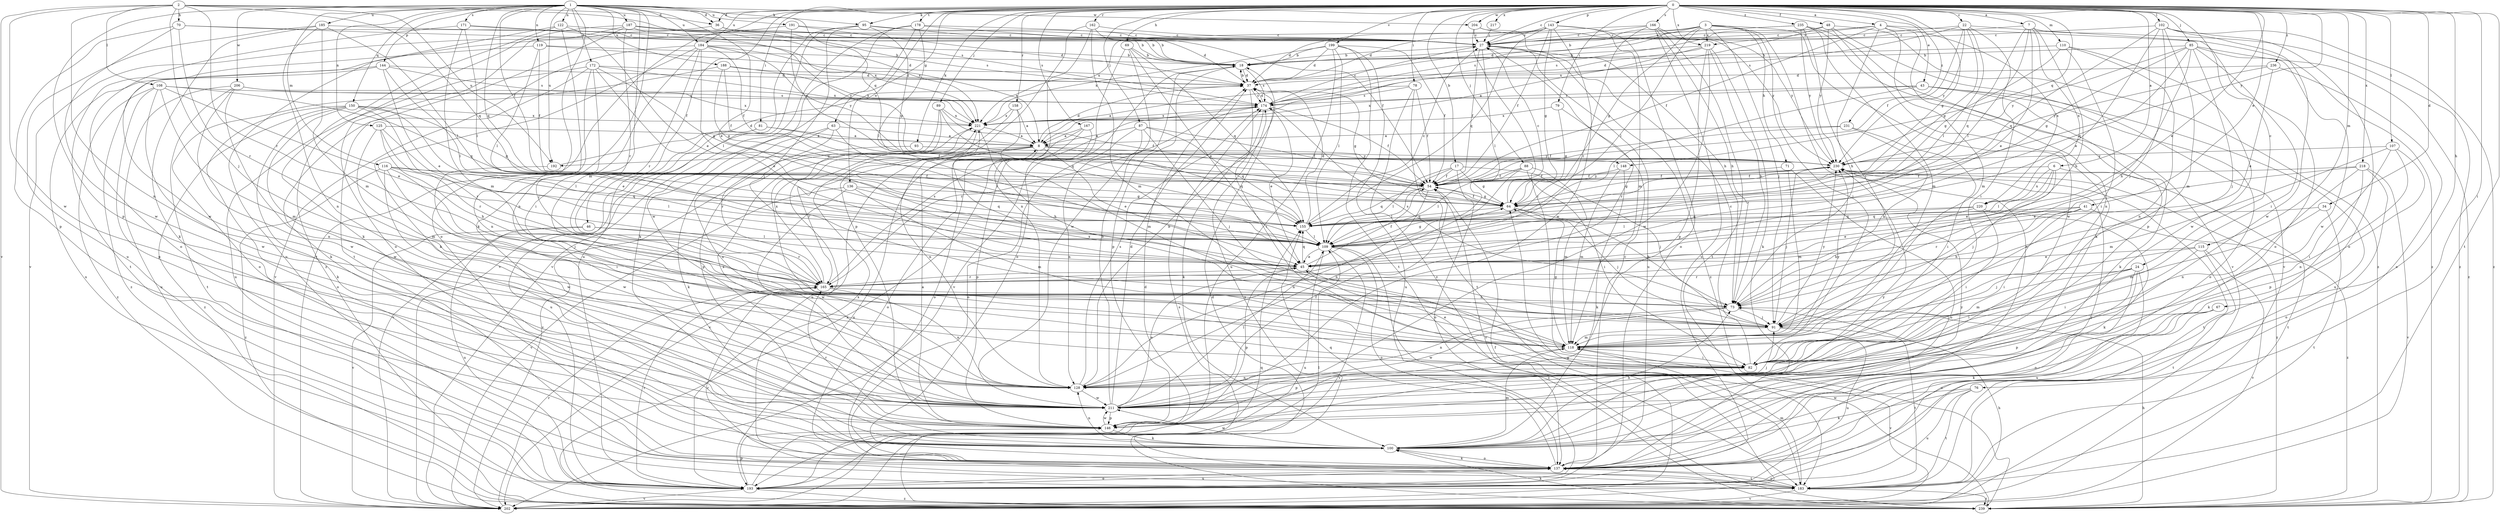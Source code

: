strict digraph  {
0;
1;
2;
3;
4;
6;
7;
8;
17;
18;
22;
24;
27;
34;
36;
37;
41;
43;
45;
46;
48;
54;
63;
64;
67;
69;
70;
71;
73;
76;
78;
79;
81;
82;
85;
87;
88;
89;
91;
93;
95;
100;
102;
107;
108;
109;
110;
115;
116;
118;
119;
122;
125;
128;
136;
137;
143;
144;
146;
148;
150;
155;
158;
162;
165;
166;
167;
171;
172;
174;
178;
183;
184;
185;
187;
188;
191;
192;
193;
199;
202;
204;
206;
211;
217;
218;
219;
220;
221;
230;
231;
235;
236;
239;
0 -> 4  [label=a];
0 -> 6  [label=a];
0 -> 7  [label=a];
0 -> 17  [label=b];
0 -> 22  [label=c];
0 -> 24  [label=c];
0 -> 27  [label=c];
0 -> 34  [label=d];
0 -> 36  [label=d];
0 -> 41  [label=e];
0 -> 43  [label=e];
0 -> 45  [label=e];
0 -> 46  [label=f];
0 -> 48  [label=f];
0 -> 63  [label=g];
0 -> 64  [label=g];
0 -> 67  [label=h];
0 -> 69  [label=h];
0 -> 76  [label=i];
0 -> 78  [label=i];
0 -> 79  [label=i];
0 -> 81  [label=i];
0 -> 85  [label=j];
0 -> 87  [label=j];
0 -> 88  [label=j];
0 -> 89  [label=j];
0 -> 93  [label=k];
0 -> 95  [label=k];
0 -> 102  [label=l];
0 -> 107  [label=l];
0 -> 110  [label=m];
0 -> 115  [label=m];
0 -> 136  [label=o];
0 -> 143  [label=p];
0 -> 148  [label=q];
0 -> 158  [label=r];
0 -> 162  [label=r];
0 -> 166  [label=s];
0 -> 167  [label=s];
0 -> 178  [label=t];
0 -> 183  [label=t];
0 -> 184  [label=u];
0 -> 199  [label=v];
0 -> 202  [label=v];
0 -> 204  [label=w];
0 -> 217  [label=x];
0 -> 218  [label=x];
0 -> 219  [label=x];
0 -> 230  [label=y];
0 -> 231  [label=z];
0 -> 235  [label=z];
0 -> 236  [label=z];
1 -> 36  [label=d];
1 -> 45  [label=e];
1 -> 54  [label=f];
1 -> 95  [label=k];
1 -> 100  [label=k];
1 -> 116  [label=m];
1 -> 118  [label=m];
1 -> 119  [label=n];
1 -> 122  [label=n];
1 -> 125  [label=n];
1 -> 137  [label=o];
1 -> 144  [label=p];
1 -> 146  [label=p];
1 -> 148  [label=q];
1 -> 150  [label=q];
1 -> 155  [label=q];
1 -> 171  [label=s];
1 -> 172  [label=s];
1 -> 184  [label=u];
1 -> 185  [label=u];
1 -> 187  [label=u];
1 -> 188  [label=u];
1 -> 191  [label=u];
1 -> 192  [label=u];
1 -> 204  [label=w];
1 -> 206  [label=w];
2 -> 36  [label=d];
2 -> 70  [label=h];
2 -> 91  [label=j];
2 -> 108  [label=l];
2 -> 128  [label=n];
2 -> 155  [label=q];
2 -> 165  [label=r];
2 -> 174  [label=s];
2 -> 192  [label=u];
2 -> 202  [label=v];
2 -> 211  [label=w];
3 -> 18  [label=b];
3 -> 27  [label=c];
3 -> 64  [label=g];
3 -> 71  [label=h];
3 -> 82  [label=i];
3 -> 91  [label=j];
3 -> 100  [label=k];
3 -> 109  [label=l];
3 -> 137  [label=o];
3 -> 174  [label=s];
3 -> 219  [label=x];
4 -> 27  [label=c];
4 -> 54  [label=f];
4 -> 73  [label=h];
4 -> 118  [label=m];
4 -> 128  [label=n];
4 -> 219  [label=x];
4 -> 220  [label=x];
4 -> 239  [label=z];
6 -> 45  [label=e];
6 -> 54  [label=f];
6 -> 91  [label=j];
6 -> 109  [label=l];
6 -> 183  [label=t];
6 -> 220  [label=x];
7 -> 27  [label=c];
7 -> 45  [label=e];
7 -> 73  [label=h];
7 -> 109  [label=l];
7 -> 155  [label=q];
7 -> 220  [label=x];
7 -> 239  [label=z];
8 -> 37  [label=d];
8 -> 45  [label=e];
8 -> 137  [label=o];
8 -> 155  [label=q];
8 -> 165  [label=r];
8 -> 192  [label=u];
8 -> 193  [label=u];
8 -> 202  [label=v];
8 -> 230  [label=y];
17 -> 54  [label=f];
17 -> 64  [label=g];
17 -> 91  [label=j];
17 -> 109  [label=l];
17 -> 137  [label=o];
17 -> 202  [label=v];
18 -> 37  [label=d];
18 -> 146  [label=p];
18 -> 174  [label=s];
18 -> 202  [label=v];
22 -> 27  [label=c];
22 -> 54  [label=f];
22 -> 64  [label=g];
22 -> 82  [label=i];
22 -> 109  [label=l];
22 -> 137  [label=o];
22 -> 174  [label=s];
22 -> 230  [label=y];
24 -> 82  [label=i];
24 -> 118  [label=m];
24 -> 137  [label=o];
24 -> 146  [label=p];
24 -> 165  [label=r];
24 -> 193  [label=u];
27 -> 18  [label=b];
27 -> 54  [label=f];
27 -> 109  [label=l];
27 -> 193  [label=u];
27 -> 239  [label=z];
34 -> 118  [label=m];
34 -> 155  [label=q];
34 -> 183  [label=t];
36 -> 18  [label=b];
36 -> 27  [label=c];
36 -> 202  [label=v];
37 -> 18  [label=b];
37 -> 64  [label=g];
37 -> 82  [label=i];
37 -> 174  [label=s];
41 -> 45  [label=e];
41 -> 73  [label=h];
41 -> 82  [label=i];
41 -> 155  [label=q];
41 -> 165  [label=r];
41 -> 239  [label=z];
43 -> 100  [label=k];
43 -> 109  [label=l];
43 -> 137  [label=o];
43 -> 174  [label=s];
43 -> 193  [label=u];
43 -> 221  [label=x];
45 -> 54  [label=f];
45 -> 82  [label=i];
45 -> 146  [label=p];
45 -> 155  [label=q];
45 -> 165  [label=r];
46 -> 109  [label=l];
46 -> 165  [label=r];
46 -> 193  [label=u];
46 -> 202  [label=v];
48 -> 27  [label=c];
48 -> 174  [label=s];
48 -> 202  [label=v];
48 -> 211  [label=w];
48 -> 221  [label=x];
48 -> 230  [label=y];
48 -> 239  [label=z];
54 -> 64  [label=g];
54 -> 109  [label=l];
54 -> 128  [label=n];
54 -> 155  [label=q];
54 -> 230  [label=y];
63 -> 8  [label=a];
63 -> 100  [label=k];
63 -> 109  [label=l];
63 -> 128  [label=n];
63 -> 165  [label=r];
64 -> 27  [label=c];
64 -> 54  [label=f];
64 -> 73  [label=h];
64 -> 91  [label=j];
64 -> 155  [label=q];
67 -> 91  [label=j];
67 -> 100  [label=k];
67 -> 137  [label=o];
69 -> 18  [label=b];
69 -> 45  [label=e];
69 -> 137  [label=o];
69 -> 155  [label=q];
69 -> 211  [label=w];
70 -> 18  [label=b];
70 -> 27  [label=c];
70 -> 146  [label=p];
70 -> 165  [label=r];
70 -> 211  [label=w];
71 -> 54  [label=f];
71 -> 118  [label=m];
71 -> 137  [label=o];
73 -> 91  [label=j];
73 -> 128  [label=n];
73 -> 174  [label=s];
73 -> 211  [label=w];
76 -> 100  [label=k];
76 -> 183  [label=t];
76 -> 193  [label=u];
76 -> 211  [label=w];
78 -> 8  [label=a];
78 -> 54  [label=f];
78 -> 174  [label=s];
78 -> 183  [label=t];
78 -> 193  [label=u];
79 -> 64  [label=g];
79 -> 165  [label=r];
79 -> 221  [label=x];
81 -> 8  [label=a];
81 -> 54  [label=f];
81 -> 193  [label=u];
81 -> 202  [label=v];
82 -> 27  [label=c];
82 -> 45  [label=e];
82 -> 128  [label=n];
85 -> 18  [label=b];
85 -> 64  [label=g];
85 -> 73  [label=h];
85 -> 82  [label=i];
85 -> 91  [label=j];
85 -> 155  [label=q];
85 -> 211  [label=w];
85 -> 230  [label=y];
85 -> 239  [label=z];
87 -> 8  [label=a];
87 -> 54  [label=f];
87 -> 91  [label=j];
87 -> 128  [label=n];
87 -> 137  [label=o];
87 -> 155  [label=q];
88 -> 54  [label=f];
88 -> 82  [label=i];
88 -> 109  [label=l];
88 -> 118  [label=m];
88 -> 128  [label=n];
89 -> 54  [label=f];
89 -> 82  [label=i];
89 -> 146  [label=p];
89 -> 155  [label=q];
89 -> 221  [label=x];
91 -> 118  [label=m];
91 -> 183  [label=t];
91 -> 193  [label=u];
91 -> 230  [label=y];
93 -> 202  [label=v];
93 -> 230  [label=y];
95 -> 18  [label=b];
95 -> 27  [label=c];
95 -> 64  [label=g];
95 -> 91  [label=j];
95 -> 193  [label=u];
95 -> 202  [label=v];
100 -> 73  [label=h];
100 -> 118  [label=m];
100 -> 128  [label=n];
100 -> 137  [label=o];
100 -> 211  [label=w];
100 -> 230  [label=y];
102 -> 27  [label=c];
102 -> 45  [label=e];
102 -> 91  [label=j];
102 -> 118  [label=m];
102 -> 137  [label=o];
102 -> 155  [label=q];
102 -> 211  [label=w];
102 -> 239  [label=z];
107 -> 82  [label=i];
107 -> 118  [label=m];
107 -> 128  [label=n];
107 -> 146  [label=p];
107 -> 230  [label=y];
108 -> 45  [label=e];
108 -> 118  [label=m];
108 -> 146  [label=p];
108 -> 155  [label=q];
108 -> 174  [label=s];
108 -> 211  [label=w];
108 -> 239  [label=z];
109 -> 45  [label=e];
109 -> 64  [label=g];
109 -> 137  [label=o];
109 -> 193  [label=u];
109 -> 202  [label=v];
109 -> 239  [label=z];
110 -> 18  [label=b];
110 -> 64  [label=g];
110 -> 82  [label=i];
110 -> 128  [label=n];
110 -> 211  [label=w];
115 -> 45  [label=e];
115 -> 82  [label=i];
115 -> 91  [label=j];
115 -> 183  [label=t];
115 -> 202  [label=v];
116 -> 54  [label=f];
116 -> 82  [label=i];
116 -> 91  [label=j];
116 -> 109  [label=l];
116 -> 155  [label=q];
116 -> 211  [label=w];
116 -> 239  [label=z];
118 -> 64  [label=g];
118 -> 82  [label=i];
118 -> 146  [label=p];
118 -> 202  [label=v];
118 -> 221  [label=x];
118 -> 230  [label=y];
119 -> 18  [label=b];
119 -> 37  [label=d];
119 -> 54  [label=f];
119 -> 109  [label=l];
119 -> 183  [label=t];
122 -> 27  [label=c];
122 -> 45  [label=e];
122 -> 100  [label=k];
122 -> 128  [label=n];
122 -> 193  [label=u];
125 -> 8  [label=a];
125 -> 73  [label=h];
125 -> 109  [label=l];
125 -> 118  [label=m];
125 -> 165  [label=r];
128 -> 18  [label=b];
128 -> 174  [label=s];
128 -> 211  [label=w];
136 -> 64  [label=g];
136 -> 118  [label=m];
136 -> 155  [label=q];
136 -> 202  [label=v];
136 -> 211  [label=w];
137 -> 27  [label=c];
137 -> 100  [label=k];
137 -> 155  [label=q];
137 -> 183  [label=t];
137 -> 193  [label=u];
137 -> 221  [label=x];
137 -> 230  [label=y];
143 -> 27  [label=c];
143 -> 37  [label=d];
143 -> 54  [label=f];
143 -> 64  [label=g];
143 -> 118  [label=m];
143 -> 137  [label=o];
143 -> 155  [label=q];
143 -> 211  [label=w];
143 -> 221  [label=x];
144 -> 37  [label=d];
144 -> 45  [label=e];
144 -> 109  [label=l];
144 -> 174  [label=s];
144 -> 193  [label=u];
144 -> 239  [label=z];
146 -> 8  [label=a];
146 -> 100  [label=k];
146 -> 165  [label=r];
146 -> 211  [label=w];
146 -> 230  [label=y];
148 -> 54  [label=f];
148 -> 100  [label=k];
148 -> 118  [label=m];
150 -> 45  [label=e];
150 -> 64  [label=g];
150 -> 100  [label=k];
150 -> 137  [label=o];
150 -> 165  [label=r];
150 -> 211  [label=w];
150 -> 221  [label=x];
150 -> 239  [label=z];
155 -> 27  [label=c];
155 -> 37  [label=d];
155 -> 109  [label=l];
158 -> 8  [label=a];
158 -> 118  [label=m];
158 -> 193  [label=u];
158 -> 221  [label=x];
162 -> 27  [label=c];
162 -> 54  [label=f];
162 -> 118  [label=m];
162 -> 128  [label=n];
162 -> 146  [label=p];
165 -> 73  [label=h];
165 -> 128  [label=n];
165 -> 174  [label=s];
165 -> 221  [label=x];
166 -> 27  [label=c];
166 -> 37  [label=d];
166 -> 73  [label=h];
166 -> 165  [label=r];
166 -> 183  [label=t];
166 -> 193  [label=u];
166 -> 230  [label=y];
167 -> 8  [label=a];
167 -> 137  [label=o];
167 -> 146  [label=p];
167 -> 239  [label=z];
171 -> 27  [label=c];
171 -> 109  [label=l];
171 -> 118  [label=m];
171 -> 137  [label=o];
171 -> 221  [label=x];
172 -> 37  [label=d];
172 -> 45  [label=e];
172 -> 64  [label=g];
172 -> 91  [label=j];
172 -> 100  [label=k];
172 -> 128  [label=n];
172 -> 193  [label=u];
172 -> 221  [label=x];
174 -> 27  [label=c];
174 -> 37  [label=d];
174 -> 45  [label=e];
174 -> 54  [label=f];
174 -> 100  [label=k];
174 -> 165  [label=r];
174 -> 221  [label=x];
178 -> 27  [label=c];
178 -> 37  [label=d];
178 -> 100  [label=k];
178 -> 109  [label=l];
178 -> 202  [label=v];
178 -> 211  [label=w];
183 -> 118  [label=m];
183 -> 137  [label=o];
183 -> 165  [label=r];
183 -> 174  [label=s];
183 -> 202  [label=v];
183 -> 239  [label=z];
184 -> 8  [label=a];
184 -> 18  [label=b];
184 -> 54  [label=f];
184 -> 82  [label=i];
184 -> 100  [label=k];
184 -> 109  [label=l];
184 -> 165  [label=r];
184 -> 202  [label=v];
184 -> 230  [label=y];
185 -> 27  [label=c];
185 -> 100  [label=k];
185 -> 109  [label=l];
185 -> 118  [label=m];
185 -> 128  [label=n];
185 -> 193  [label=u];
187 -> 27  [label=c];
187 -> 137  [label=o];
187 -> 165  [label=r];
187 -> 174  [label=s];
187 -> 183  [label=t];
187 -> 221  [label=x];
187 -> 230  [label=y];
187 -> 239  [label=z];
188 -> 37  [label=d];
188 -> 54  [label=f];
188 -> 64  [label=g];
188 -> 137  [label=o];
188 -> 221  [label=x];
191 -> 27  [label=c];
191 -> 37  [label=d];
191 -> 211  [label=w];
191 -> 230  [label=y];
192 -> 37  [label=d];
192 -> 211  [label=w];
193 -> 37  [label=d];
193 -> 109  [label=l];
193 -> 137  [label=o];
193 -> 146  [label=p];
193 -> 165  [label=r];
193 -> 202  [label=v];
193 -> 239  [label=z];
199 -> 18  [label=b];
199 -> 37  [label=d];
199 -> 54  [label=f];
199 -> 109  [label=l];
199 -> 183  [label=t];
199 -> 193  [label=u];
199 -> 221  [label=x];
199 -> 239  [label=z];
202 -> 54  [label=f];
202 -> 73  [label=h];
202 -> 155  [label=q];
202 -> 165  [label=r];
204 -> 27  [label=c];
204 -> 73  [label=h];
204 -> 82  [label=i];
204 -> 230  [label=y];
206 -> 128  [label=n];
206 -> 174  [label=s];
206 -> 183  [label=t];
206 -> 193  [label=u];
206 -> 211  [label=w];
206 -> 221  [label=x];
211 -> 18  [label=b];
211 -> 37  [label=d];
211 -> 45  [label=e];
211 -> 54  [label=f];
211 -> 91  [label=j];
211 -> 109  [label=l];
211 -> 146  [label=p];
211 -> 221  [label=x];
217 -> 27  [label=c];
218 -> 45  [label=e];
218 -> 54  [label=f];
218 -> 100  [label=k];
218 -> 128  [label=n];
218 -> 137  [label=o];
218 -> 202  [label=v];
219 -> 8  [label=a];
219 -> 18  [label=b];
219 -> 37  [label=d];
219 -> 73  [label=h];
219 -> 100  [label=k];
219 -> 146  [label=p];
219 -> 211  [label=w];
220 -> 73  [label=h];
220 -> 82  [label=i];
220 -> 100  [label=k];
220 -> 109  [label=l];
220 -> 155  [label=q];
221 -> 8  [label=a];
221 -> 73  [label=h];
221 -> 128  [label=n];
230 -> 54  [label=f];
230 -> 64  [label=g];
230 -> 91  [label=j];
230 -> 183  [label=t];
230 -> 239  [label=z];
231 -> 8  [label=a];
231 -> 54  [label=f];
231 -> 73  [label=h];
231 -> 82  [label=i];
235 -> 27  [label=c];
235 -> 37  [label=d];
235 -> 91  [label=j];
235 -> 118  [label=m];
235 -> 146  [label=p];
235 -> 202  [label=v];
235 -> 230  [label=y];
236 -> 37  [label=d];
236 -> 45  [label=e];
236 -> 137  [label=o];
236 -> 230  [label=y];
239 -> 37  [label=d];
239 -> 64  [label=g];
239 -> 73  [label=h];
239 -> 100  [label=k];
239 -> 174  [label=s];
}
